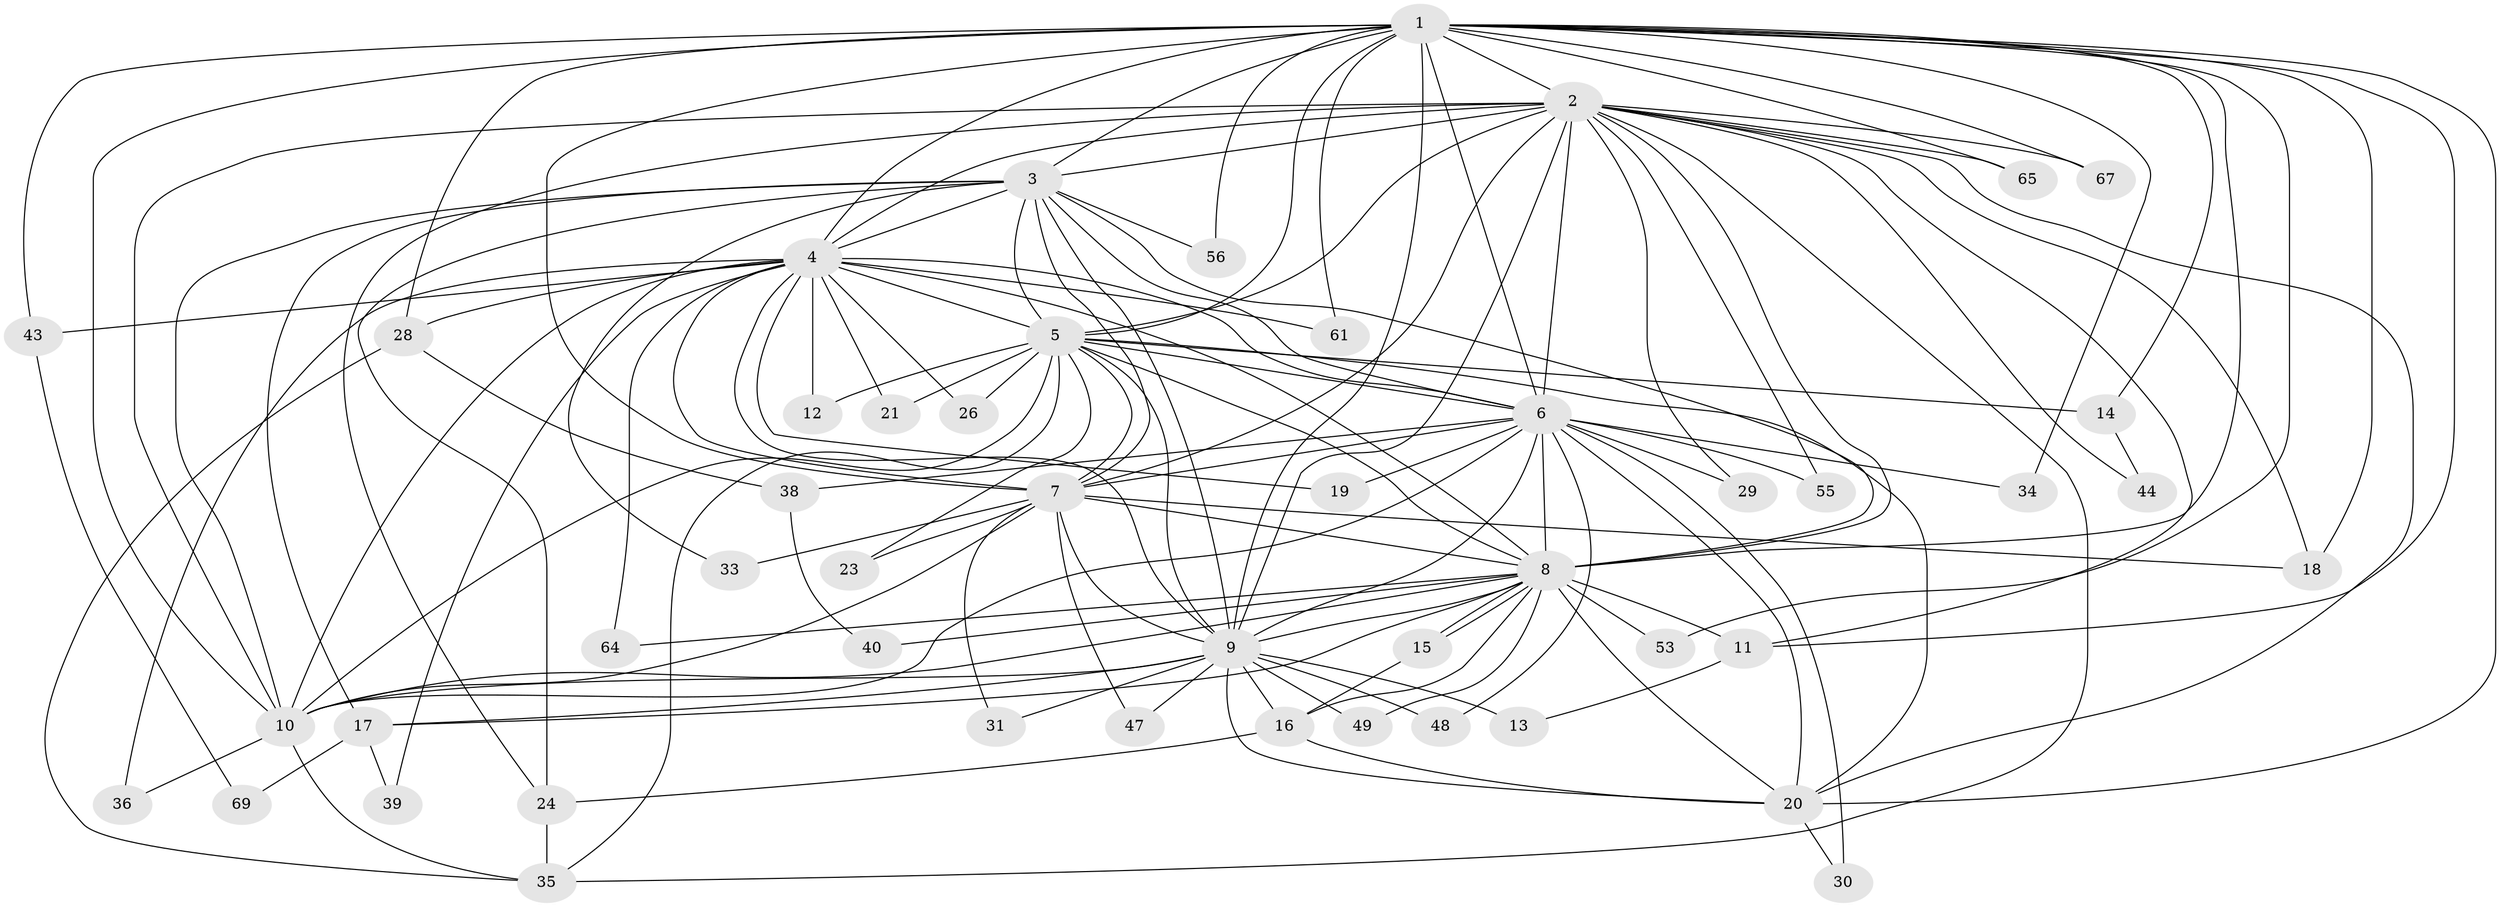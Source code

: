 // original degree distribution, {22: 0.028985507246376812, 13: 0.014492753623188406, 19: 0.043478260869565216, 16: 0.028985507246376812, 18: 0.014492753623188406, 11: 0.014492753623188406, 4: 0.057971014492753624, 2: 0.6231884057971014, 3: 0.10144927536231885, 5: 0.057971014492753624, 8: 0.014492753623188406}
// Generated by graph-tools (version 1.1) at 2025/17/03/04/25 18:17:51]
// undirected, 48 vertices, 134 edges
graph export_dot {
graph [start="1"]
  node [color=gray90,style=filled];
  1;
  2;
  3;
  4;
  5;
  6;
  7 [super="+54+45+41"];
  8;
  9 [super="+62+51+27"];
  10;
  11 [super="+63"];
  12;
  13;
  14;
  15;
  16 [super="+42"];
  17;
  18 [super="+37"];
  19;
  20 [super="+66+22"];
  21;
  23;
  24 [super="+68"];
  26;
  28 [super="+46"];
  29;
  30;
  31;
  33;
  34;
  35 [super="+57+50"];
  36;
  38;
  39;
  40;
  43;
  44;
  47;
  48;
  49;
  53;
  55;
  56;
  61;
  64;
  65;
  67;
  69;
  1 -- 2;
  1 -- 3;
  1 -- 4;
  1 -- 5;
  1 -- 6;
  1 -- 7;
  1 -- 8;
  1 -- 9 [weight=2];
  1 -- 10;
  1 -- 11;
  1 -- 14;
  1 -- 18;
  1 -- 28;
  1 -- 34;
  1 -- 43;
  1 -- 53;
  1 -- 56;
  1 -- 61;
  1 -- 65;
  1 -- 67;
  1 -- 20;
  2 -- 3;
  2 -- 4;
  2 -- 5;
  2 -- 6;
  2 -- 7 [weight=3];
  2 -- 8;
  2 -- 9 [weight=2];
  2 -- 10;
  2 -- 29;
  2 -- 35;
  2 -- 44;
  2 -- 55;
  2 -- 65;
  2 -- 67;
  2 -- 11;
  2 -- 20;
  2 -- 24;
  2 -- 18;
  3 -- 4;
  3 -- 5;
  3 -- 6;
  3 -- 7;
  3 -- 8;
  3 -- 9;
  3 -- 10;
  3 -- 17;
  3 -- 24;
  3 -- 33;
  3 -- 56;
  4 -- 5;
  4 -- 6;
  4 -- 7;
  4 -- 8;
  4 -- 9;
  4 -- 10;
  4 -- 12;
  4 -- 19;
  4 -- 21;
  4 -- 26;
  4 -- 28;
  4 -- 36;
  4 -- 39;
  4 -- 43;
  4 -- 61;
  4 -- 64;
  5 -- 6;
  5 -- 7;
  5 -- 8;
  5 -- 9;
  5 -- 10;
  5 -- 12;
  5 -- 14;
  5 -- 21;
  5 -- 23;
  5 -- 26;
  5 -- 35;
  5 -- 20;
  6 -- 7 [weight=2];
  6 -- 8;
  6 -- 9 [weight=2];
  6 -- 10;
  6 -- 19;
  6 -- 29;
  6 -- 30;
  6 -- 34;
  6 -- 38;
  6 -- 48;
  6 -- 55;
  6 -- 20;
  7 -- 8;
  7 -- 9 [weight=3];
  7 -- 10;
  7 -- 18;
  7 -- 23;
  7 -- 31;
  7 -- 33;
  7 -- 47;
  8 -- 9;
  8 -- 10;
  8 -- 11;
  8 -- 15;
  8 -- 15;
  8 -- 17;
  8 -- 40;
  8 -- 49;
  8 -- 53;
  8 -- 64;
  8 -- 16;
  8 -- 20;
  9 -- 10;
  9 -- 13;
  9 -- 16;
  9 -- 20;
  9 -- 31;
  9 -- 17;
  9 -- 48;
  9 -- 49;
  9 -- 47;
  10 -- 36;
  10 -- 35;
  11 -- 13;
  14 -- 44;
  15 -- 16;
  16 -- 20;
  16 -- 24;
  17 -- 39;
  17 -- 69;
  20 -- 30;
  24 -- 35;
  28 -- 38;
  28 -- 35;
  38 -- 40;
  43 -- 69;
}
